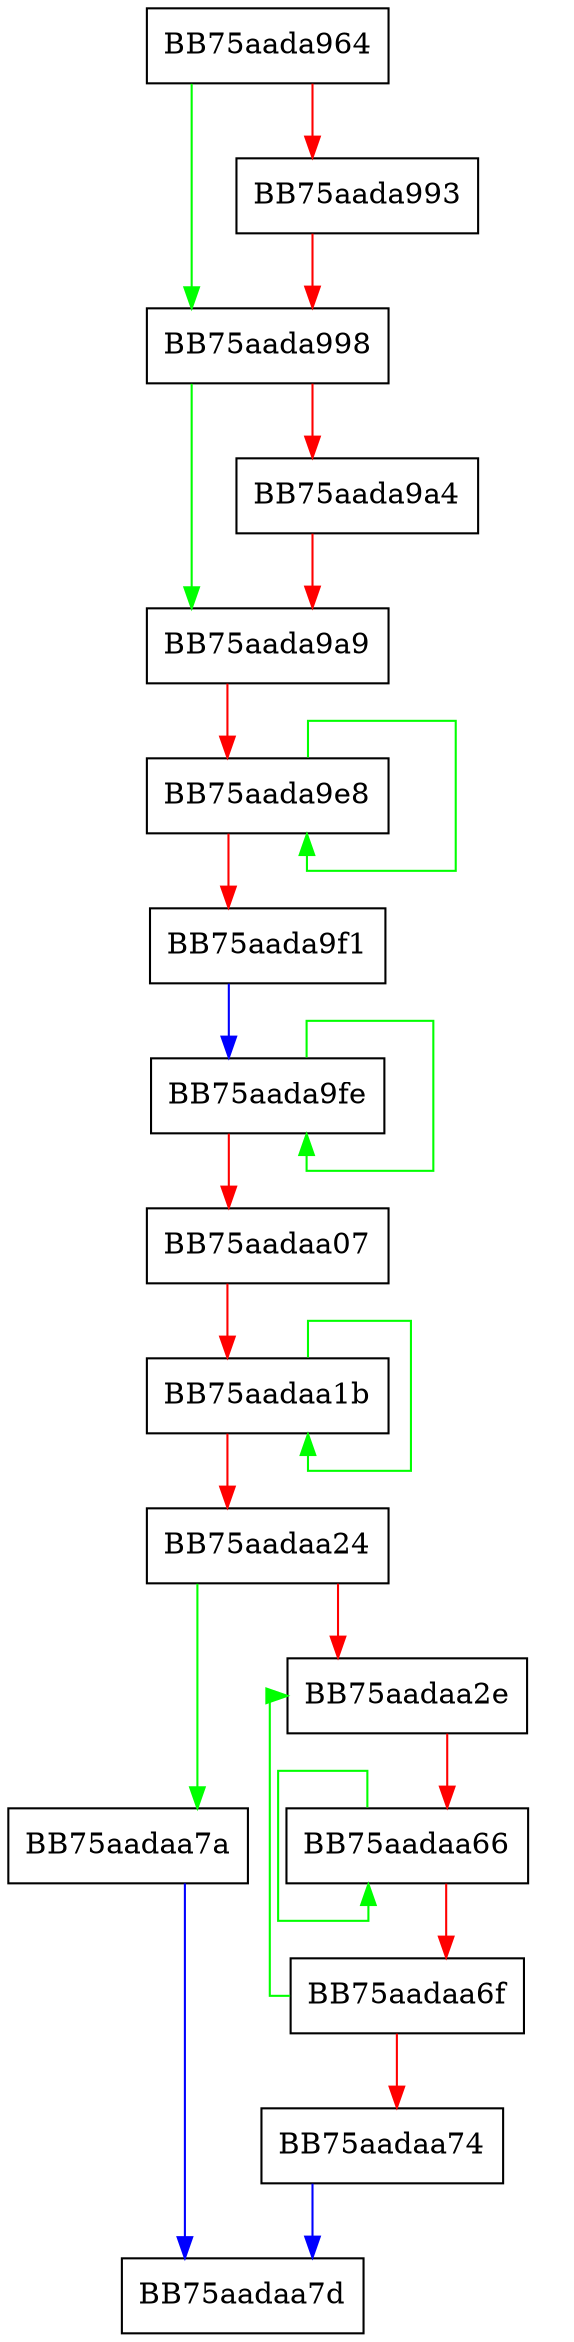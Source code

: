 digraph RawWriteAttribute {
  node [shape="box"];
  graph [splines=ortho];
  BB75aada964 -> BB75aada998 [color="green"];
  BB75aada964 -> BB75aada993 [color="red"];
  BB75aada993 -> BB75aada998 [color="red"];
  BB75aada998 -> BB75aada9a9 [color="green"];
  BB75aada998 -> BB75aada9a4 [color="red"];
  BB75aada9a4 -> BB75aada9a9 [color="red"];
  BB75aada9a9 -> BB75aada9e8 [color="red"];
  BB75aada9e8 -> BB75aada9e8 [color="green"];
  BB75aada9e8 -> BB75aada9f1 [color="red"];
  BB75aada9f1 -> BB75aada9fe [color="blue"];
  BB75aada9fe -> BB75aada9fe [color="green"];
  BB75aada9fe -> BB75aadaa07 [color="red"];
  BB75aadaa07 -> BB75aadaa1b [color="red"];
  BB75aadaa1b -> BB75aadaa1b [color="green"];
  BB75aadaa1b -> BB75aadaa24 [color="red"];
  BB75aadaa24 -> BB75aadaa7a [color="green"];
  BB75aadaa24 -> BB75aadaa2e [color="red"];
  BB75aadaa2e -> BB75aadaa66 [color="red"];
  BB75aadaa66 -> BB75aadaa66 [color="green"];
  BB75aadaa66 -> BB75aadaa6f [color="red"];
  BB75aadaa6f -> BB75aadaa2e [color="green"];
  BB75aadaa6f -> BB75aadaa74 [color="red"];
  BB75aadaa74 -> BB75aadaa7d [color="blue"];
  BB75aadaa7a -> BB75aadaa7d [color="blue"];
}